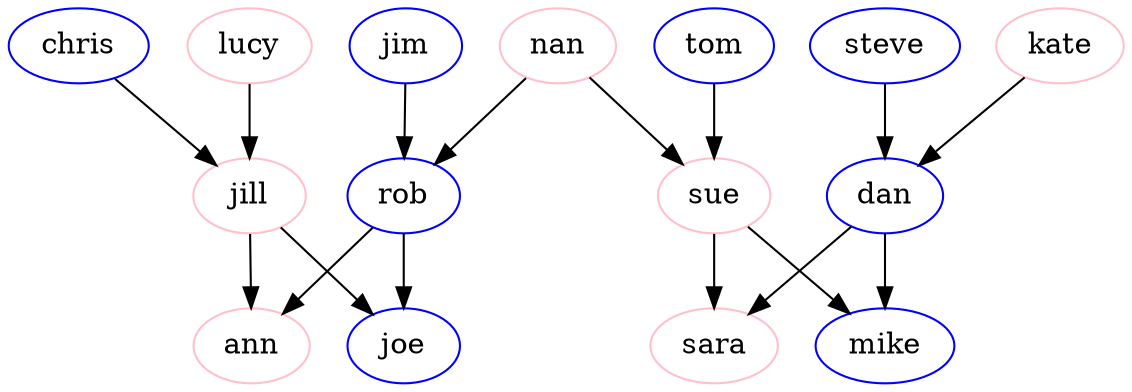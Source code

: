 digraph family_tree {
   { jill [ color = pink ]
     rob  [ color = blue ] } -> { ann [ color = pink ]
                                  joe [ color = blue ] } ;

   { sue [ color = pink ] 
     dan [ color = blue ] } -> { sara [ color = pink ]
                                 mike [ color = blue ] } ;

   { nan [ color = pink ]
     tom [ color = blue ] } -> sue ;

   { nan
     jim [ color = blue ] } -> rob ;

   { kate  [ color = pink ]
     steve [ color = blue ] } -> dan ;

   { lucy  [ color = pink ]
     chris [ color = blue ] } -> jill ;
}
